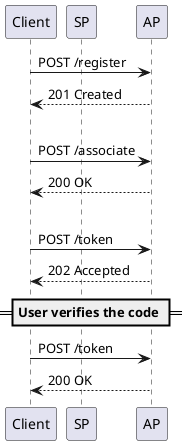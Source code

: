 @startuml

participant "Client"
participant "SP"
participant "AP"

Client -> AP: POST /register
Client <-- AP: 201 Created

|||

Client -> AP: POST /associate
Client <-- AP: 200 OK

|||

Client -> AP: POST /token
Client <-- AP: 202 Accepted

== User verifies the code ==

Client -> AP: POST /token
Client <-- AP: 200 OK

@enduml
